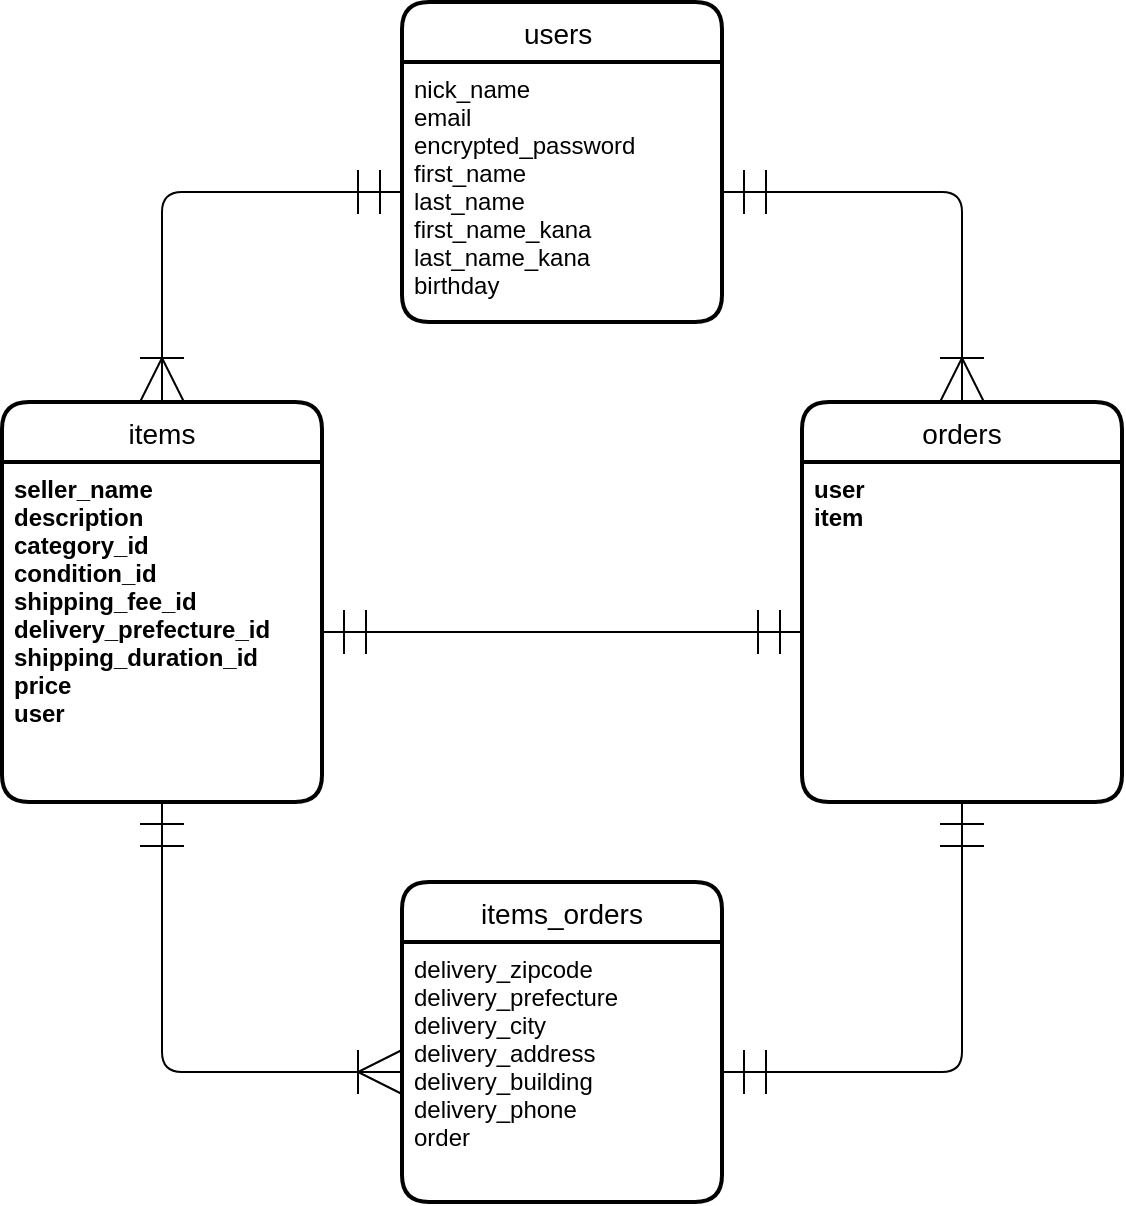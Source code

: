 <mxfile>
    <diagram id="-Vm0jwnsGA0rIe3b0XlJ" name="ページ1">
        <mxGraphModel dx="842" dy="716" grid="1" gridSize="10" guides="1" tooltips="1" connect="1" arrows="1" fold="1" page="1" pageScale="1" pageWidth="827" pageHeight="1169" math="0" shadow="0">
            <root>
                <mxCell id="0"/>
                <mxCell id="1" parent="0"/>
                <mxCell id="sXNe5g6KQHCO2Mbk4pXV-1" value="users " style="swimlane;childLayout=stackLayout;horizontal=1;startSize=30;horizontalStack=0;rounded=1;fontSize=14;fontStyle=0;strokeWidth=2;resizeParent=0;resizeLast=1;shadow=0;dashed=0;align=center;" vertex="1" parent="1">
                    <mxGeometry x="320" y="120" width="160" height="160" as="geometry"/>
                </mxCell>
                <mxCell id="sXNe5g6KQHCO2Mbk4pXV-2" value="nick_name&#10;email&#10;encrypted_password&#10;first_name&#10;last_name&#10;first_name_kana&#10;last_name_kana&#10;birthday" style="align=left;strokeColor=none;fillColor=none;spacingLeft=4;fontSize=12;verticalAlign=top;resizable=0;rotatable=0;part=1;fontStyle=0" vertex="1" parent="sXNe5g6KQHCO2Mbk4pXV-1">
                    <mxGeometry y="30" width="160" height="130" as="geometry"/>
                </mxCell>
                <mxCell id="sXNe5g6KQHCO2Mbk4pXV-3" value="items" style="swimlane;childLayout=stackLayout;horizontal=1;startSize=30;horizontalStack=0;rounded=1;fontSize=14;fontStyle=0;strokeWidth=2;resizeParent=0;resizeLast=1;shadow=0;dashed=0;align=center;" vertex="1" parent="1">
                    <mxGeometry x="120" y="320" width="160" height="200" as="geometry">
                        <mxRectangle x="140" y="320" width="70" height="30" as="alternateBounds"/>
                    </mxGeometry>
                </mxCell>
                <mxCell id="sXNe5g6KQHCO2Mbk4pXV-4" value="seller_name&#10;description&#10;category_id&#10;condition_id&#10;shipping_fee_id&#10;delivery_prefecture_id&#10;shipping_duration_id&#10;price&#10;user" style="align=left;strokeColor=none;fillColor=none;spacingLeft=4;fontSize=12;verticalAlign=top;resizable=0;rotatable=0;part=1;fontStyle=1" vertex="1" parent="sXNe5g6KQHCO2Mbk4pXV-3">
                    <mxGeometry y="30" width="160" height="170" as="geometry"/>
                </mxCell>
                <mxCell id="sXNe5g6KQHCO2Mbk4pXV-6" value="orders" style="swimlane;childLayout=stackLayout;horizontal=1;startSize=30;horizontalStack=0;rounded=1;fontSize=14;fontStyle=0;strokeWidth=2;resizeParent=0;resizeLast=1;shadow=0;dashed=0;align=center;" vertex="1" parent="1">
                    <mxGeometry x="520" y="320" width="160" height="200" as="geometry"/>
                </mxCell>
                <mxCell id="sXNe5g6KQHCO2Mbk4pXV-7" value="user&#10;item" style="align=left;strokeColor=none;fillColor=none;spacingLeft=4;fontSize=12;verticalAlign=top;resizable=0;rotatable=0;part=1;fontStyle=1" vertex="1" parent="sXNe5g6KQHCO2Mbk4pXV-6">
                    <mxGeometry y="30" width="160" height="170" as="geometry"/>
                </mxCell>
                <mxCell id="sXNe5g6KQHCO2Mbk4pXV-9" value="" style="edgeStyle=orthogonalEdgeStyle;fontSize=12;html=1;endArrow=ERoneToMany;startArrow=ERmandOne;exitX=0;exitY=0.5;exitDx=0;exitDy=0;entryX=0.5;entryY=0;entryDx=0;entryDy=0;startSize=20;endSize=20;" edge="1" parent="1" source="sXNe5g6KQHCO2Mbk4pXV-2" target="sXNe5g6KQHCO2Mbk4pXV-3">
                    <mxGeometry width="100" height="100" relative="1" as="geometry">
                        <mxPoint x="400" y="470" as="sourcePoint"/>
                        <mxPoint x="500" y="370" as="targetPoint"/>
                    </mxGeometry>
                </mxCell>
                <mxCell id="sXNe5g6KQHCO2Mbk4pXV-10" value="" style="edgeStyle=orthogonalEdgeStyle;fontSize=12;html=1;endArrow=ERoneToMany;startArrow=ERmandOne;entryX=0.5;entryY=0;entryDx=0;entryDy=0;startSize=20;endSize=20;exitX=1;exitY=0.5;exitDx=0;exitDy=0;" edge="1" parent="1" source="sXNe5g6KQHCO2Mbk4pXV-2" target="sXNe5g6KQHCO2Mbk4pXV-6">
                    <mxGeometry width="100" height="100" relative="1" as="geometry">
                        <mxPoint x="480" y="200" as="sourcePoint"/>
                        <mxPoint x="600" y="320" as="targetPoint"/>
                    </mxGeometry>
                </mxCell>
                <mxCell id="sXNe5g6KQHCO2Mbk4pXV-12" value="items_orders" style="swimlane;childLayout=stackLayout;horizontal=1;startSize=30;horizontalStack=0;rounded=1;fontSize=14;fontStyle=0;strokeWidth=2;resizeParent=0;resizeLast=1;shadow=0;dashed=0;align=center;" vertex="1" parent="1">
                    <mxGeometry x="320" y="560" width="160" height="160" as="geometry"/>
                </mxCell>
                <mxCell id="sXNe5g6KQHCO2Mbk4pXV-13" value="delivery_zipcode&#10;delivery_prefecture&#10;delivery_city&#10;delivery_address&#10;delivery_building&#10;delivery_phone&#10;order&#10;" style="align=left;strokeColor=none;fillColor=none;spacingLeft=4;fontSize=12;verticalAlign=top;resizable=0;rotatable=0;part=1;" vertex="1" parent="sXNe5g6KQHCO2Mbk4pXV-12">
                    <mxGeometry y="30" width="160" height="130" as="geometry"/>
                </mxCell>
                <mxCell id="sXNe5g6KQHCO2Mbk4pXV-15" value="" style="edgeStyle=orthogonalEdgeStyle;fontSize=12;html=1;endArrow=ERoneToMany;startArrow=ERmandOne;exitX=0.5;exitY=1;exitDx=0;exitDy=0;entryX=0;entryY=0.5;entryDx=0;entryDy=0;startSize=20;endSize=20;" edge="1" parent="1" source="sXNe5g6KQHCO2Mbk4pXV-4" target="sXNe5g6KQHCO2Mbk4pXV-13">
                    <mxGeometry width="100" height="100" relative="1" as="geometry">
                        <mxPoint x="330" y="575" as="sourcePoint"/>
                        <mxPoint x="210" y="730" as="targetPoint"/>
                    </mxGeometry>
                </mxCell>
                <mxCell id="sXNe5g6KQHCO2Mbk4pXV-16" value="" style="edgeStyle=orthogonalEdgeStyle;fontSize=12;html=1;endArrow=ERmandOne;startArrow=ERmandOne;exitX=0.5;exitY=1;exitDx=0;exitDy=0;entryX=1;entryY=0.5;entryDx=0;entryDy=0;startSize=20;endSize=20;endFill=0;" edge="1" parent="1" source="sXNe5g6KQHCO2Mbk4pXV-7" target="sXNe5g6KQHCO2Mbk4pXV-13">
                    <mxGeometry width="100" height="100" relative="1" as="geometry">
                        <mxPoint x="500.0" y="570" as="sourcePoint"/>
                        <mxPoint x="619.04" y="718.64" as="targetPoint"/>
                    </mxGeometry>
                </mxCell>
                <mxCell id="sXNe5g6KQHCO2Mbk4pXV-22" value="" style="edgeStyle=orthogonalEdgeStyle;fontSize=12;html=1;endArrow=ERmandOne;startArrow=ERmandOne;entryX=0;entryY=0.5;entryDx=0;entryDy=0;startSize=20;endSize=20;exitX=1;exitY=0.5;exitDx=0;exitDy=0;startFill=0;endFill=0;" edge="1" parent="1" source="sXNe5g6KQHCO2Mbk4pXV-4" target="sXNe5g6KQHCO2Mbk4pXV-7">
                    <mxGeometry width="100" height="100" relative="1" as="geometry">
                        <mxPoint x="400.0" y="509.94" as="sourcePoint"/>
                        <mxPoint x="516.96" y="509.98" as="targetPoint"/>
                        <Array as="points">
                            <mxPoint x="410" y="435"/>
                            <mxPoint x="410" y="435"/>
                        </Array>
                    </mxGeometry>
                </mxCell>
            </root>
        </mxGraphModel>
    </diagram>
</mxfile>